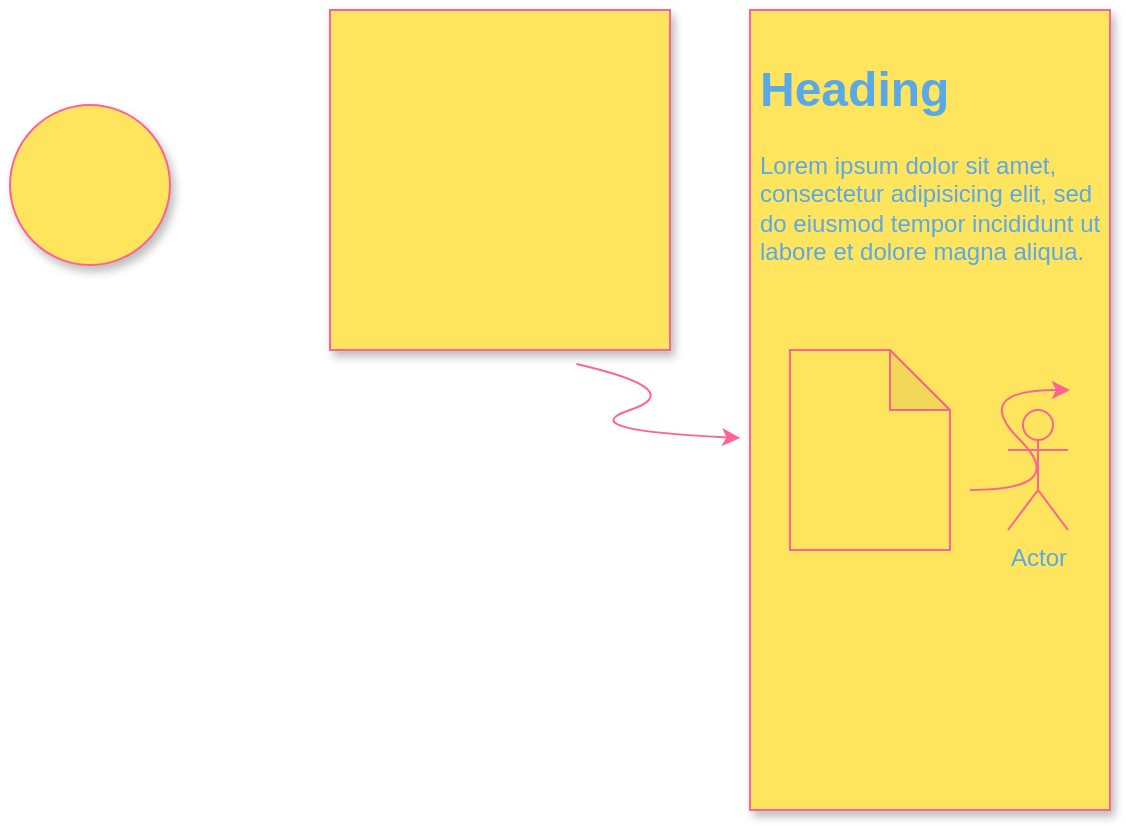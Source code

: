 <mxfile version="14.0.4" type="github">
  <diagram id="5E1q23cz6auayCa_ditZ" name="Page-1">
    <mxGraphModel dx="3747" dy="1340" grid="1" gridSize="10" guides="1" tooltips="1" connect="1" arrows="1" fold="1" page="1" pageScale="1" pageWidth="827" pageHeight="1169" math="0" shadow="0">
      <root>
        <mxCell id="0" />
        <mxCell id="1" parent="0" />
        <mxCell id="SMWHvadYAqGaT5W7-3_Q-1" value="" style="whiteSpace=wrap;html=1;aspect=fixed;shadow=1;fillColor=#FFE45E;strokeColor=#FF6392;fontColor=#5AA9E6;" parent="1" vertex="1">
          <mxGeometry x="60" y="30" width="170" height="170" as="geometry" />
        </mxCell>
        <mxCell id="SMWHvadYAqGaT5W7-3_Q-2" value="" style="ellipse;whiteSpace=wrap;html=1;aspect=fixed;shadow=1;fillColor=#FFE45E;strokeColor=#FF6392;fontColor=#5AA9E6;" parent="1" vertex="1">
          <mxGeometry x="-100" y="77.5" width="80" height="80" as="geometry" />
        </mxCell>
        <mxCell id="SMWHvadYAqGaT5W7-3_Q-6" value="" style="rounded=0;whiteSpace=wrap;html=1;shadow=1;rotation=-90;fillColor=#FFE45E;strokeColor=#FF6392;fontColor=#5AA9E6;" parent="1" vertex="1">
          <mxGeometry x="160" y="140" width="400" height="180" as="geometry" />
        </mxCell>
        <mxCell id="SMWHvadYAqGaT5W7-3_Q-7" value="&lt;h1&gt;Heading&lt;/h1&gt;&lt;p&gt;Lorem ipsum dolor sit amet, consectetur adipisicing elit, sed do eiusmod tempor incididunt ut labore et dolore magna aliqua.&lt;/p&gt;" style="text;html=1;strokeColor=none;fillColor=none;spacing=5;spacingTop=-20;whiteSpace=wrap;overflow=hidden;rounded=0;shadow=1;fontColor=#5AA9E6;" parent="1" vertex="1">
          <mxGeometry x="270" y="50" width="180" height="135" as="geometry" />
        </mxCell>
        <mxCell id="SMWHvadYAqGaT5W7-3_Q-8" value="Actor" style="shape=umlActor;verticalLabelPosition=bottom;verticalAlign=top;html=1;outlineConnect=0;shadow=0;fillColor=#FFE45E;strokeColor=#FF6392;fontColor=#5AA9E6;" parent="1" vertex="1">
          <mxGeometry x="399" y="230" width="30" height="60" as="geometry" />
        </mxCell>
        <mxCell id="SMWHvadYAqGaT5W7-3_Q-9" value="" style="shape=note;whiteSpace=wrap;html=1;backgroundOutline=1;darkOpacity=0.05;shadow=0;fillColor=#FFE45E;strokeColor=#FF6392;fontColor=#5AA9E6;" parent="1" vertex="1">
          <mxGeometry x="290" y="200" width="80" height="100" as="geometry" />
        </mxCell>
        <mxCell id="SMWHvadYAqGaT5W7-3_Q-10" value="" style="curved=1;endArrow=classic;html=1;strokeColor=#FF6392;fontColor=#5AA9E6;" parent="1" edge="1">
          <mxGeometry width="50" height="50" relative="1" as="geometry">
            <mxPoint x="380" y="270" as="sourcePoint" />
            <mxPoint x="430" y="220" as="targetPoint" />
            <Array as="points">
              <mxPoint x="430" y="270" />
              <mxPoint x="380" y="220" />
            </Array>
          </mxGeometry>
        </mxCell>
        <mxCell id="SMWHvadYAqGaT5W7-3_Q-11" value="" style="curved=1;endArrow=classic;html=1;exitX=0.725;exitY=1.041;exitDx=0;exitDy=0;exitPerimeter=0;entryX=0.465;entryY=-0.027;entryDx=0;entryDy=0;entryPerimeter=0;strokeColor=#FF6392;fontColor=#5AA9E6;" parent="1" source="SMWHvadYAqGaT5W7-3_Q-1" target="SMWHvadYAqGaT5W7-3_Q-6" edge="1">
          <mxGeometry width="50" height="50" relative="1" as="geometry">
            <mxPoint x="180" y="290" as="sourcePoint" />
            <mxPoint x="230" y="240" as="targetPoint" />
            <Array as="points">
              <mxPoint x="240" y="220" />
              <mxPoint x="180" y="240" />
            </Array>
          </mxGeometry>
        </mxCell>
      </root>
    </mxGraphModel>
  </diagram>
</mxfile>
